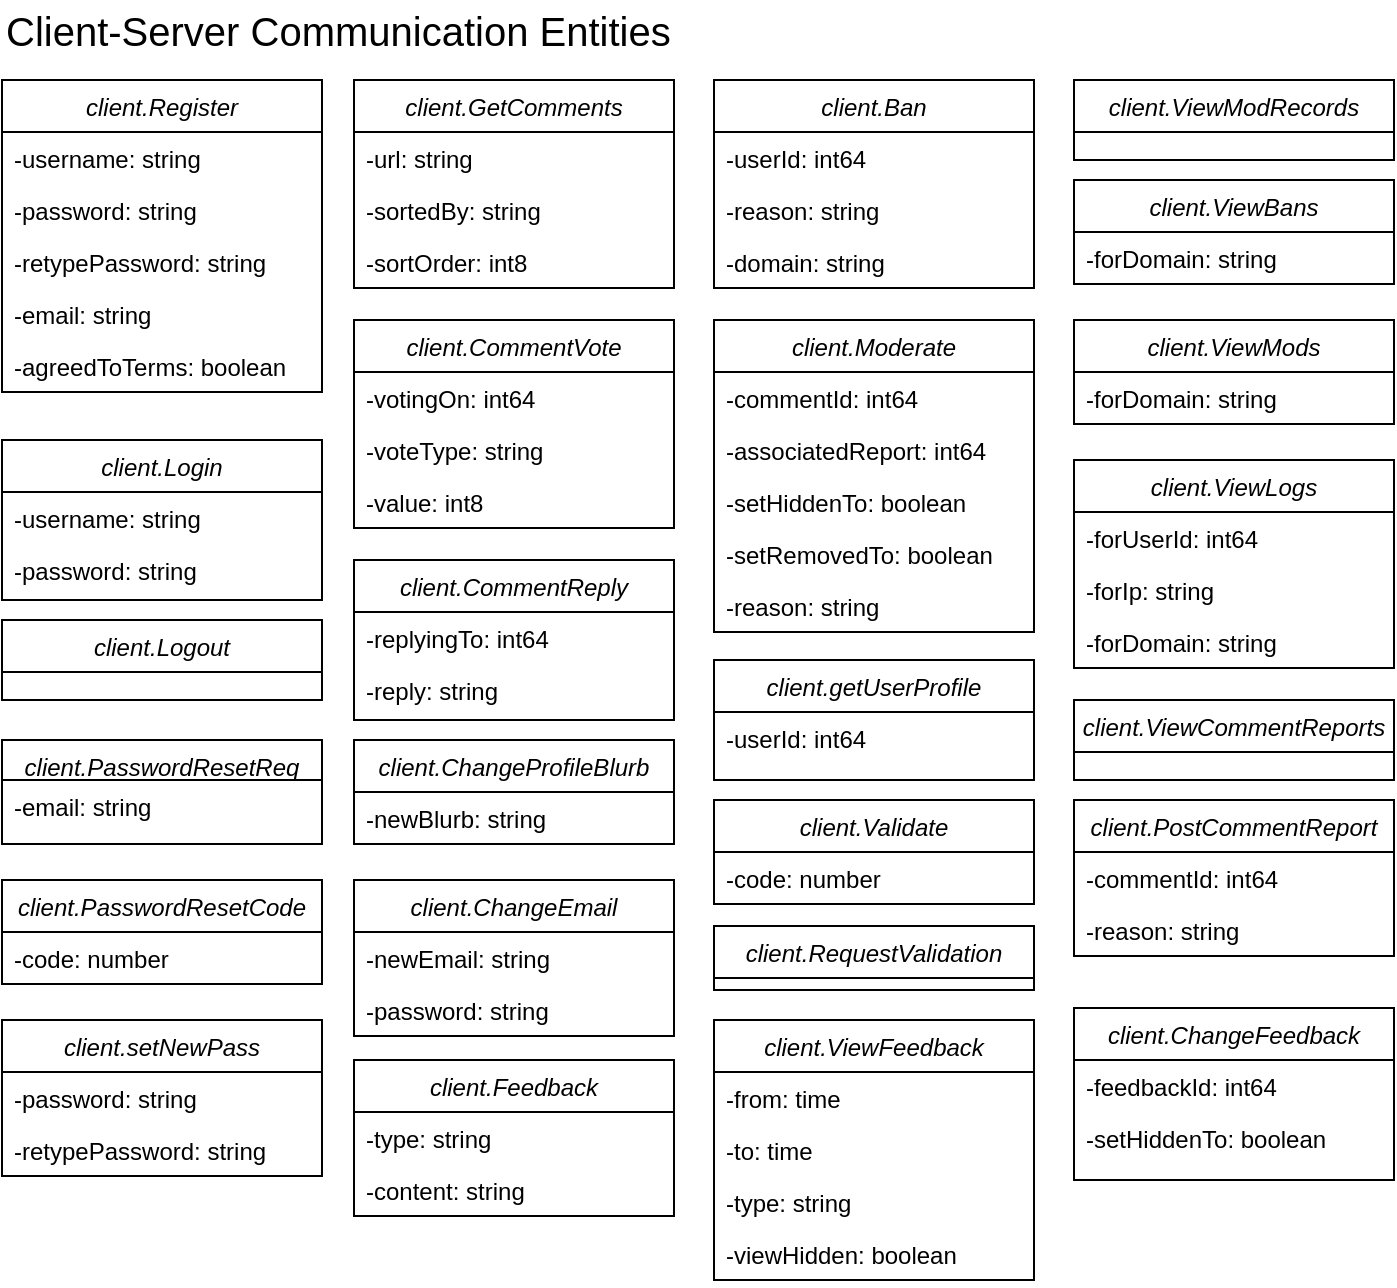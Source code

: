 <mxfile version="20.5.3" type="device"><diagram id="C5RBs43oDa-KdzZeNtuy" name="Page-1"><mxGraphModel dx="1061" dy="1096" grid="1" gridSize="10" guides="1" tooltips="1" connect="1" arrows="1" fold="1" page="1" pageScale="1" pageWidth="827" pageHeight="1169" math="0" shadow="0"><root><mxCell id="WIyWlLk6GJQsqaUBKTNV-0"/><mxCell id="WIyWlLk6GJQsqaUBKTNV-1" parent="WIyWlLk6GJQsqaUBKTNV-0"/><mxCell id="zkfFHV4jXpPFQw0GAbJ--0" value="client.CommentReply" style="swimlane;fontStyle=2;align=center;verticalAlign=top;childLayout=stackLayout;horizontal=1;startSize=26;horizontalStack=0;resizeParent=1;resizeLast=0;collapsible=1;marginBottom=0;rounded=0;shadow=0;strokeWidth=1;" parent="WIyWlLk6GJQsqaUBKTNV-1" vertex="1"><mxGeometry x="196" y="290" width="160" height="80" as="geometry"><mxRectangle x="230" y="140" width="160" height="26" as="alternateBounds"/></mxGeometry></mxCell><mxCell id="zkfFHV4jXpPFQw0GAbJ--1" value="-replyingTo: int64" style="text;align=left;verticalAlign=top;spacingLeft=4;spacingRight=4;overflow=hidden;rotatable=0;points=[[0,0.5],[1,0.5]];portConstraint=eastwest;" parent="zkfFHV4jXpPFQw0GAbJ--0" vertex="1"><mxGeometry y="26" width="160" height="26" as="geometry"/></mxCell><mxCell id="zkfFHV4jXpPFQw0GAbJ--2" value="-reply: string" style="text;align=left;verticalAlign=top;spacingLeft=4;spacingRight=4;overflow=hidden;rotatable=0;points=[[0,0.5],[1,0.5]];portConstraint=eastwest;rounded=0;shadow=0;html=0;" parent="zkfFHV4jXpPFQw0GAbJ--0" vertex="1"><mxGeometry y="52" width="160" height="26" as="geometry"/></mxCell><mxCell id="snXZqqnooMRKyuVAWHmH-0" value="client.CommentVote" style="swimlane;fontStyle=2;align=center;verticalAlign=top;childLayout=stackLayout;horizontal=1;startSize=26;horizontalStack=0;resizeParent=1;resizeLast=0;collapsible=1;marginBottom=0;rounded=0;shadow=0;strokeWidth=1;" parent="WIyWlLk6GJQsqaUBKTNV-1" vertex="1"><mxGeometry x="196" y="170" width="160" height="104" as="geometry"><mxRectangle x="230" y="140" width="160" height="26" as="alternateBounds"/></mxGeometry></mxCell><mxCell id="snXZqqnooMRKyuVAWHmH-1" value="-votingOn: int64" style="text;align=left;verticalAlign=top;spacingLeft=4;spacingRight=4;overflow=hidden;rotatable=0;points=[[0,0.5],[1,0.5]];portConstraint=eastwest;" parent="snXZqqnooMRKyuVAWHmH-0" vertex="1"><mxGeometry y="26" width="160" height="26" as="geometry"/></mxCell><mxCell id="snXZqqnooMRKyuVAWHmH-2" value="-voteType: string" style="text;align=left;verticalAlign=top;spacingLeft=4;spacingRight=4;overflow=hidden;rotatable=0;points=[[0,0.5],[1,0.5]];portConstraint=eastwest;rounded=0;shadow=0;html=0;" parent="snXZqqnooMRKyuVAWHmH-0" vertex="1"><mxGeometry y="52" width="160" height="26" as="geometry"/></mxCell><mxCell id="snXZqqnooMRKyuVAWHmH-3" value="-value: int8" style="text;align=left;verticalAlign=top;spacingLeft=4;spacingRight=4;overflow=hidden;rotatable=0;points=[[0,0.5],[1,0.5]];portConstraint=eastwest;rounded=0;shadow=0;html=0;" parent="snXZqqnooMRKyuVAWHmH-0" vertex="1"><mxGeometry y="78" width="160" height="26" as="geometry"/></mxCell><mxCell id="snXZqqnooMRKyuVAWHmH-4" value="client.GetComments" style="swimlane;fontStyle=2;align=center;verticalAlign=top;childLayout=stackLayout;horizontal=1;startSize=26;horizontalStack=0;resizeParent=1;resizeLast=0;collapsible=1;marginBottom=0;rounded=0;shadow=0;strokeWidth=1;" parent="WIyWlLk6GJQsqaUBKTNV-1" vertex="1"><mxGeometry x="196" y="50" width="160" height="104" as="geometry"><mxRectangle x="230" y="140" width="160" height="26" as="alternateBounds"/></mxGeometry></mxCell><mxCell id="snXZqqnooMRKyuVAWHmH-5" value="-url: string" style="text;align=left;verticalAlign=top;spacingLeft=4;spacingRight=4;overflow=hidden;rotatable=0;points=[[0,0.5],[1,0.5]];portConstraint=eastwest;" parent="snXZqqnooMRKyuVAWHmH-4" vertex="1"><mxGeometry y="26" width="160" height="26" as="geometry"/></mxCell><mxCell id="snXZqqnooMRKyuVAWHmH-6" value="-sortedBy: string" style="text;align=left;verticalAlign=top;spacingLeft=4;spacingRight=4;overflow=hidden;rotatable=0;points=[[0,0.5],[1,0.5]];portConstraint=eastwest;rounded=0;shadow=0;html=0;" parent="snXZqqnooMRKyuVAWHmH-4" vertex="1"><mxGeometry y="52" width="160" height="26" as="geometry"/></mxCell><mxCell id="snXZqqnooMRKyuVAWHmH-7" value="-sortOrder: int8" style="text;align=left;verticalAlign=top;spacingLeft=4;spacingRight=4;overflow=hidden;rotatable=0;points=[[0,0.5],[1,0.5]];portConstraint=eastwest;rounded=0;shadow=0;html=0;" parent="snXZqqnooMRKyuVAWHmH-4" vertex="1"><mxGeometry y="78" width="160" height="26" as="geometry"/></mxCell><mxCell id="snXZqqnooMRKyuVAWHmH-12" value="client.getUserProfile" style="swimlane;fontStyle=2;align=center;verticalAlign=top;childLayout=stackLayout;horizontal=1;startSize=26;horizontalStack=0;resizeParent=1;resizeLast=0;collapsible=1;marginBottom=0;rounded=0;shadow=0;strokeWidth=1;" parent="WIyWlLk6GJQsqaUBKTNV-1" vertex="1"><mxGeometry x="376" y="340" width="160" height="60" as="geometry"><mxRectangle x="230" y="140" width="160" height="26" as="alternateBounds"/></mxGeometry></mxCell><mxCell id="snXZqqnooMRKyuVAWHmH-13" value="-userId: int64" style="text;align=left;verticalAlign=top;spacingLeft=4;spacingRight=4;overflow=hidden;rotatable=0;points=[[0,0.5],[1,0.5]];portConstraint=eastwest;" parent="snXZqqnooMRKyuVAWHmH-12" vertex="1"><mxGeometry y="26" width="160" height="26" as="geometry"/></mxCell><mxCell id="PyObw-xVdjRMz8pGVixC-0" value="client.PostCommentReport" style="swimlane;fontStyle=2;align=center;verticalAlign=top;childLayout=stackLayout;horizontal=1;startSize=26;horizontalStack=0;resizeParent=1;resizeLast=0;collapsible=1;marginBottom=0;rounded=0;shadow=0;strokeWidth=1;" parent="WIyWlLk6GJQsqaUBKTNV-1" vertex="1"><mxGeometry x="556" y="410" width="160" height="78" as="geometry"><mxRectangle x="230" y="140" width="160" height="26" as="alternateBounds"/></mxGeometry></mxCell><mxCell id="PyObw-xVdjRMz8pGVixC-1" value="-commentId: int64" style="text;align=left;verticalAlign=top;spacingLeft=4;spacingRight=4;overflow=hidden;rotatable=0;points=[[0,0.5],[1,0.5]];portConstraint=eastwest;" parent="PyObw-xVdjRMz8pGVixC-0" vertex="1"><mxGeometry y="26" width="160" height="26" as="geometry"/></mxCell><mxCell id="PyObw-xVdjRMz8pGVixC-2" value="-reason: string" style="text;align=left;verticalAlign=top;spacingLeft=4;spacingRight=4;overflow=hidden;rotatable=0;points=[[0,0.5],[1,0.5]];portConstraint=eastwest;" parent="PyObw-xVdjRMz8pGVixC-0" vertex="1"><mxGeometry y="52" width="160" height="26" as="geometry"/></mxCell><mxCell id="PyObw-xVdjRMz8pGVixC-3" value="client.ViewCommentReports" style="swimlane;fontStyle=2;align=center;verticalAlign=top;childLayout=stackLayout;horizontal=1;startSize=26;horizontalStack=0;resizeParent=1;resizeLast=0;collapsible=1;marginBottom=0;rounded=0;shadow=0;strokeWidth=1;" parent="WIyWlLk6GJQsqaUBKTNV-1" vertex="1"><mxGeometry x="556" y="360" width="160" height="40" as="geometry"><mxRectangle x="230" y="140" width="160" height="26" as="alternateBounds"/></mxGeometry></mxCell><mxCell id="PyObw-xVdjRMz8pGVixC-5" value="client.ViewModRecords" style="swimlane;fontStyle=2;align=center;verticalAlign=top;childLayout=stackLayout;horizontal=1;startSize=26;horizontalStack=0;resizeParent=1;resizeLast=0;collapsible=1;marginBottom=0;rounded=0;shadow=0;strokeWidth=1;" parent="WIyWlLk6GJQsqaUBKTNV-1" vertex="1"><mxGeometry x="556" y="50" width="160" height="40" as="geometry"><mxRectangle x="230" y="140" width="160" height="26" as="alternateBounds"/></mxGeometry></mxCell><mxCell id="PyObw-xVdjRMz8pGVixC-6" value="client.ViewLogs" style="swimlane;fontStyle=2;align=center;verticalAlign=top;childLayout=stackLayout;horizontal=1;startSize=26;horizontalStack=0;resizeParent=1;resizeLast=0;collapsible=1;marginBottom=0;rounded=0;shadow=0;strokeWidth=1;" parent="WIyWlLk6GJQsqaUBKTNV-1" vertex="1"><mxGeometry x="556" y="240" width="160" height="104" as="geometry"><mxRectangle x="230" y="140" width="160" height="26" as="alternateBounds"/></mxGeometry></mxCell><mxCell id="PyObw-xVdjRMz8pGVixC-7" value="-forUserId: int64" style="text;align=left;verticalAlign=top;spacingLeft=4;spacingRight=4;overflow=hidden;rotatable=0;points=[[0,0.5],[1,0.5]];portConstraint=eastwest;" parent="PyObw-xVdjRMz8pGVixC-6" vertex="1"><mxGeometry y="26" width="160" height="26" as="geometry"/></mxCell><mxCell id="PyObw-xVdjRMz8pGVixC-8" value="-forIp: string" style="text;align=left;verticalAlign=top;spacingLeft=4;spacingRight=4;overflow=hidden;rotatable=0;points=[[0,0.5],[1,0.5]];portConstraint=eastwest;" parent="PyObw-xVdjRMz8pGVixC-6" vertex="1"><mxGeometry y="52" width="160" height="26" as="geometry"/></mxCell><mxCell id="PyObw-xVdjRMz8pGVixC-9" value="-forDomain: string" style="text;align=left;verticalAlign=top;spacingLeft=4;spacingRight=4;overflow=hidden;rotatable=0;points=[[0,0.5],[1,0.5]];portConstraint=eastwest;" parent="PyObw-xVdjRMz8pGVixC-6" vertex="1"><mxGeometry y="78" width="160" height="26" as="geometry"/></mxCell><mxCell id="PyObw-xVdjRMz8pGVixC-10" value="client.ViewMods" style="swimlane;fontStyle=2;align=center;verticalAlign=top;childLayout=stackLayout;horizontal=1;startSize=26;horizontalStack=0;resizeParent=1;resizeLast=0;collapsible=1;marginBottom=0;rounded=0;shadow=0;strokeWidth=1;" parent="WIyWlLk6GJQsqaUBKTNV-1" vertex="1"><mxGeometry x="556" y="170" width="160" height="52" as="geometry"><mxRectangle x="230" y="140" width="160" height="26" as="alternateBounds"/></mxGeometry></mxCell><mxCell id="PyObw-xVdjRMz8pGVixC-11" value="-forDomain: string" style="text;align=left;verticalAlign=top;spacingLeft=4;spacingRight=4;overflow=hidden;rotatable=0;points=[[0,0.5],[1,0.5]];portConstraint=eastwest;" parent="PyObw-xVdjRMz8pGVixC-10" vertex="1"><mxGeometry y="26" width="160" height="26" as="geometry"/></mxCell><mxCell id="PyObw-xVdjRMz8pGVixC-12" value="client.Ban" style="swimlane;fontStyle=2;align=center;verticalAlign=top;childLayout=stackLayout;horizontal=1;startSize=26;horizontalStack=0;resizeParent=1;resizeLast=0;collapsible=1;marginBottom=0;rounded=0;shadow=0;strokeWidth=1;" parent="WIyWlLk6GJQsqaUBKTNV-1" vertex="1"><mxGeometry x="376" y="50" width="160" height="104" as="geometry"><mxRectangle x="230" y="140" width="160" height="26" as="alternateBounds"/></mxGeometry></mxCell><mxCell id="PyObw-xVdjRMz8pGVixC-13" value="-userId: int64" style="text;align=left;verticalAlign=top;spacingLeft=4;spacingRight=4;overflow=hidden;rotatable=0;points=[[0,0.5],[1,0.5]];portConstraint=eastwest;" parent="PyObw-xVdjRMz8pGVixC-12" vertex="1"><mxGeometry y="26" width="160" height="26" as="geometry"/></mxCell><mxCell id="PyObw-xVdjRMz8pGVixC-14" value="-reason: string" style="text;align=left;verticalAlign=top;spacingLeft=4;spacingRight=4;overflow=hidden;rotatable=0;points=[[0,0.5],[1,0.5]];portConstraint=eastwest;" parent="PyObw-xVdjRMz8pGVixC-12" vertex="1"><mxGeometry y="52" width="160" height="26" as="geometry"/></mxCell><mxCell id="PyObw-xVdjRMz8pGVixC-15" value="-domain: string" style="text;align=left;verticalAlign=top;spacingLeft=4;spacingRight=4;overflow=hidden;rotatable=0;points=[[0,0.5],[1,0.5]];portConstraint=eastwest;" parent="PyObw-xVdjRMz8pGVixC-12" vertex="1"><mxGeometry y="78" width="160" height="26" as="geometry"/></mxCell><mxCell id="PyObw-xVdjRMz8pGVixC-16" value="client.ViewBans" style="swimlane;fontStyle=2;align=center;verticalAlign=top;childLayout=stackLayout;horizontal=1;startSize=26;horizontalStack=0;resizeParent=1;resizeLast=0;collapsible=1;marginBottom=0;rounded=0;shadow=0;strokeWidth=1;" parent="WIyWlLk6GJQsqaUBKTNV-1" vertex="1"><mxGeometry x="556" y="100" width="160" height="52" as="geometry"><mxRectangle x="230" y="140" width="160" height="26" as="alternateBounds"/></mxGeometry></mxCell><mxCell id="PyObw-xVdjRMz8pGVixC-17" value="-forDomain: string" style="text;align=left;verticalAlign=top;spacingLeft=4;spacingRight=4;overflow=hidden;rotatable=0;points=[[0,0.5],[1,0.5]];portConstraint=eastwest;" parent="PyObw-xVdjRMz8pGVixC-16" vertex="1"><mxGeometry y="26" width="160" height="26" as="geometry"/></mxCell><mxCell id="PyObw-xVdjRMz8pGVixC-18" value="client.Login" style="swimlane;fontStyle=2;align=center;verticalAlign=top;childLayout=stackLayout;horizontal=1;startSize=26;horizontalStack=0;resizeParent=1;resizeLast=0;collapsible=1;marginBottom=0;rounded=0;shadow=0;strokeWidth=1;" parent="WIyWlLk6GJQsqaUBKTNV-1" vertex="1"><mxGeometry x="20" y="230" width="160" height="80" as="geometry"><mxRectangle x="230" y="140" width="160" height="26" as="alternateBounds"/></mxGeometry></mxCell><mxCell id="PyObw-xVdjRMz8pGVixC-19" value="-username: string" style="text;align=left;verticalAlign=top;spacingLeft=4;spacingRight=4;overflow=hidden;rotatable=0;points=[[0,0.5],[1,0.5]];portConstraint=eastwest;" parent="PyObw-xVdjRMz8pGVixC-18" vertex="1"><mxGeometry y="26" width="160" height="26" as="geometry"/></mxCell><mxCell id="PyObw-xVdjRMz8pGVixC-20" value="-password: string&#10;" style="text;align=left;verticalAlign=top;spacingLeft=4;spacingRight=4;overflow=hidden;rotatable=0;points=[[0,0.5],[1,0.5]];portConstraint=eastwest;" parent="PyObw-xVdjRMz8pGVixC-18" vertex="1"><mxGeometry y="52" width="160" height="26" as="geometry"/></mxCell><mxCell id="PyObw-xVdjRMz8pGVixC-22" value="client.Logout" style="swimlane;fontStyle=2;align=center;verticalAlign=top;childLayout=stackLayout;horizontal=1;startSize=26;horizontalStack=0;resizeParent=1;resizeLast=0;collapsible=1;marginBottom=0;rounded=0;shadow=0;strokeWidth=1;" parent="WIyWlLk6GJQsqaUBKTNV-1" vertex="1"><mxGeometry x="20" y="320" width="160" height="40" as="geometry"><mxRectangle x="230" y="140" width="160" height="26" as="alternateBounds"/></mxGeometry></mxCell><mxCell id="PyObw-xVdjRMz8pGVixC-23" value="client.Register" style="swimlane;fontStyle=2;align=center;verticalAlign=top;childLayout=stackLayout;horizontal=1;startSize=26;horizontalStack=0;resizeParent=1;resizeLast=0;collapsible=1;marginBottom=0;rounded=0;shadow=0;strokeWidth=1;" parent="WIyWlLk6GJQsqaUBKTNV-1" vertex="1"><mxGeometry x="20" y="50" width="160" height="156" as="geometry"><mxRectangle x="230" y="140" width="160" height="26" as="alternateBounds"/></mxGeometry></mxCell><mxCell id="PyObw-xVdjRMz8pGVixC-24" value="-username: string" style="text;align=left;verticalAlign=top;spacingLeft=4;spacingRight=4;overflow=hidden;rotatable=0;points=[[0,0.5],[1,0.5]];portConstraint=eastwest;" parent="PyObw-xVdjRMz8pGVixC-23" vertex="1"><mxGeometry y="26" width="160" height="26" as="geometry"/></mxCell><mxCell id="PyObw-xVdjRMz8pGVixC-25" value="-password: string&#10;" style="text;align=left;verticalAlign=top;spacingLeft=4;spacingRight=4;overflow=hidden;rotatable=0;points=[[0,0.5],[1,0.5]];portConstraint=eastwest;" parent="PyObw-xVdjRMz8pGVixC-23" vertex="1"><mxGeometry y="52" width="160" height="26" as="geometry"/></mxCell><mxCell id="PyObw-xVdjRMz8pGVixC-26" value="-retypePassword: string" style="text;align=left;verticalAlign=top;spacingLeft=4;spacingRight=4;overflow=hidden;rotatable=0;points=[[0,0.5],[1,0.5]];portConstraint=eastwest;" parent="PyObw-xVdjRMz8pGVixC-23" vertex="1"><mxGeometry y="78" width="160" height="26" as="geometry"/></mxCell><mxCell id="PyObw-xVdjRMz8pGVixC-27" value="-email: string" style="text;align=left;verticalAlign=top;spacingLeft=4;spacingRight=4;overflow=hidden;rotatable=0;points=[[0,0.5],[1,0.5]];portConstraint=eastwest;" parent="PyObw-xVdjRMz8pGVixC-23" vertex="1"><mxGeometry y="104" width="160" height="26" as="geometry"/></mxCell><mxCell id="PyObw-xVdjRMz8pGVixC-28" value="-agreedToTerms: boolean" style="text;align=left;verticalAlign=top;spacingLeft=4;spacingRight=4;overflow=hidden;rotatable=0;points=[[0,0.5],[1,0.5]];portConstraint=eastwest;" parent="PyObw-xVdjRMz8pGVixC-23" vertex="1"><mxGeometry y="130" width="160" height="26" as="geometry"/></mxCell><mxCell id="LtO-KbBI3fka6PKyCXVS-1" value="client.Moderate" style="swimlane;fontStyle=2;align=center;verticalAlign=top;childLayout=stackLayout;horizontal=1;startSize=26;horizontalStack=0;resizeParent=1;resizeLast=0;collapsible=1;marginBottom=0;rounded=0;shadow=0;strokeWidth=1;" parent="WIyWlLk6GJQsqaUBKTNV-1" vertex="1"><mxGeometry x="376" y="170" width="160" height="156" as="geometry"><mxRectangle x="230" y="140" width="160" height="26" as="alternateBounds"/></mxGeometry></mxCell><mxCell id="LtO-KbBI3fka6PKyCXVS-2" value="-commentId: int64" style="text;align=left;verticalAlign=top;spacingLeft=4;spacingRight=4;overflow=hidden;rotatable=0;points=[[0,0.5],[1,0.5]];portConstraint=eastwest;" parent="LtO-KbBI3fka6PKyCXVS-1" vertex="1"><mxGeometry y="26" width="160" height="26" as="geometry"/></mxCell><mxCell id="LtO-KbBI3fka6PKyCXVS-3" value="-associatedReport: int64" style="text;align=left;verticalAlign=top;spacingLeft=4;spacingRight=4;overflow=hidden;rotatable=0;points=[[0,0.5],[1,0.5]];portConstraint=eastwest;" parent="LtO-KbBI3fka6PKyCXVS-1" vertex="1"><mxGeometry y="52" width="160" height="26" as="geometry"/></mxCell><mxCell id="LtO-KbBI3fka6PKyCXVS-4" value="-setHiddenTo: boolean" style="text;align=left;verticalAlign=top;spacingLeft=4;spacingRight=4;overflow=hidden;rotatable=0;points=[[0,0.5],[1,0.5]];portConstraint=eastwest;" parent="LtO-KbBI3fka6PKyCXVS-1" vertex="1"><mxGeometry y="78" width="160" height="26" as="geometry"/></mxCell><mxCell id="LtO-KbBI3fka6PKyCXVS-5" value="-setRemovedTo: boolean" style="text;align=left;verticalAlign=top;spacingLeft=4;spacingRight=4;overflow=hidden;rotatable=0;points=[[0,0.5],[1,0.5]];portConstraint=eastwest;" parent="LtO-KbBI3fka6PKyCXVS-1" vertex="1"><mxGeometry y="104" width="160" height="26" as="geometry"/></mxCell><mxCell id="LtO-KbBI3fka6PKyCXVS-6" value="-reason: string" style="text;align=left;verticalAlign=top;spacingLeft=4;spacingRight=4;overflow=hidden;rotatable=0;points=[[0,0.5],[1,0.5]];portConstraint=eastwest;" parent="LtO-KbBI3fka6PKyCXVS-1" vertex="1"><mxGeometry y="130" width="160" height="26" as="geometry"/></mxCell><mxCell id="drRniZbNzslDYXodp92B-0" value="client.ChangeProfileBlurb" style="swimlane;fontStyle=2;align=center;verticalAlign=top;childLayout=stackLayout;horizontal=1;startSize=26;horizontalStack=0;resizeParent=1;resizeLast=0;collapsible=1;marginBottom=0;rounded=0;shadow=0;strokeWidth=1;" parent="WIyWlLk6GJQsqaUBKTNV-1" vertex="1"><mxGeometry x="196" y="380" width="160" height="52" as="geometry"><mxRectangle x="230" y="140" width="160" height="26" as="alternateBounds"/></mxGeometry></mxCell><mxCell id="drRniZbNzslDYXodp92B-1" value="-newBlurb: string" style="text;align=left;verticalAlign=top;spacingLeft=4;spacingRight=4;overflow=hidden;rotatable=0;points=[[0,0.5],[1,0.5]];portConstraint=eastwest;" parent="drRniZbNzslDYXodp92B-0" vertex="1"><mxGeometry y="26" width="160" height="26" as="geometry"/></mxCell><mxCell id="drRniZbNzslDYXodp92B-3" value="client.ChangeEmail" style="swimlane;fontStyle=2;align=center;verticalAlign=top;childLayout=stackLayout;horizontal=1;startSize=26;horizontalStack=0;resizeParent=1;resizeLast=0;collapsible=1;marginBottom=0;rounded=0;shadow=0;strokeWidth=1;" parent="WIyWlLk6GJQsqaUBKTNV-1" vertex="1"><mxGeometry x="196" y="450" width="160" height="78" as="geometry"><mxRectangle x="230" y="140" width="160" height="26" as="alternateBounds"/></mxGeometry></mxCell><mxCell id="drRniZbNzslDYXodp92B-4" value="-newEmail: string" style="text;align=left;verticalAlign=top;spacingLeft=4;spacingRight=4;overflow=hidden;rotatable=0;points=[[0,0.5],[1,0.5]];portConstraint=eastwest;" parent="drRniZbNzslDYXodp92B-3" vertex="1"><mxGeometry y="26" width="160" height="26" as="geometry"/></mxCell><mxCell id="drRniZbNzslDYXodp92B-5" value="-password: string" style="text;align=left;verticalAlign=top;spacingLeft=4;spacingRight=4;overflow=hidden;rotatable=0;points=[[0,0.5],[1,0.5]];portConstraint=eastwest;" parent="drRniZbNzslDYXodp92B-3" vertex="1"><mxGeometry y="52" width="160" height="26" as="geometry"/></mxCell><mxCell id="drRniZbNzslDYXodp92B-6" value="client.PasswordResetReq" style="swimlane;fontStyle=2;align=center;verticalAlign=top;childLayout=stackLayout;horizontal=1;startSize=20;horizontalStack=0;resizeParent=1;resizeLast=0;collapsible=1;marginBottom=0;rounded=0;shadow=0;strokeWidth=1;" parent="WIyWlLk6GJQsqaUBKTNV-1" vertex="1"><mxGeometry x="20" y="380" width="160" height="52" as="geometry"><mxRectangle x="230" y="140" width="160" height="26" as="alternateBounds"/></mxGeometry></mxCell><mxCell id="drRniZbNzslDYXodp92B-7" value="-email: string" style="text;align=left;verticalAlign=top;spacingLeft=4;spacingRight=4;overflow=hidden;rotatable=0;points=[[0,0.5],[1,0.5]];portConstraint=eastwest;" parent="drRniZbNzslDYXodp92B-6" vertex="1"><mxGeometry y="20" width="160" height="26" as="geometry"/></mxCell><mxCell id="3OXBezlfQLKZk46glUkg-0" value="client.PasswordResetCode" style="swimlane;fontStyle=2;align=center;verticalAlign=top;childLayout=stackLayout;horizontal=1;startSize=26;horizontalStack=0;resizeParent=1;resizeLast=0;collapsible=1;marginBottom=0;rounded=0;shadow=0;strokeWidth=1;" parent="WIyWlLk6GJQsqaUBKTNV-1" vertex="1"><mxGeometry x="20" y="450" width="160" height="52" as="geometry"><mxRectangle x="230" y="140" width="160" height="26" as="alternateBounds"/></mxGeometry></mxCell><mxCell id="3OXBezlfQLKZk46glUkg-1" value="-code: number" style="text;align=left;verticalAlign=top;spacingLeft=4;spacingRight=4;overflow=hidden;rotatable=0;points=[[0,0.5],[1,0.5]];portConstraint=eastwest;" parent="3OXBezlfQLKZk46glUkg-0" vertex="1"><mxGeometry y="26" width="160" height="26" as="geometry"/></mxCell><mxCell id="3OXBezlfQLKZk46glUkg-2" value="client.setNewPass" style="swimlane;fontStyle=2;align=center;verticalAlign=top;childLayout=stackLayout;horizontal=1;startSize=26;horizontalStack=0;resizeParent=1;resizeLast=0;collapsible=1;marginBottom=0;rounded=0;shadow=0;strokeWidth=1;" parent="WIyWlLk6GJQsqaUBKTNV-1" vertex="1"><mxGeometry x="20" y="520" width="160" height="78" as="geometry"><mxRectangle x="230" y="140" width="160" height="26" as="alternateBounds"/></mxGeometry></mxCell><mxCell id="3OXBezlfQLKZk46glUkg-3" value="-password: string" style="text;align=left;verticalAlign=top;spacingLeft=4;spacingRight=4;overflow=hidden;rotatable=0;points=[[0,0.5],[1,0.5]];portConstraint=eastwest;" parent="3OXBezlfQLKZk46glUkg-2" vertex="1"><mxGeometry y="26" width="160" height="26" as="geometry"/></mxCell><mxCell id="3OXBezlfQLKZk46glUkg-4" value="-retypePassword: string" style="text;align=left;verticalAlign=top;spacingLeft=4;spacingRight=4;overflow=hidden;rotatable=0;points=[[0,0.5],[1,0.5]];portConstraint=eastwest;" parent="3OXBezlfQLKZk46glUkg-2" vertex="1"><mxGeometry y="52" width="160" height="26" as="geometry"/></mxCell><mxCell id="3OXBezlfQLKZk46glUkg-5" value="client.Validate" style="swimlane;fontStyle=2;align=center;verticalAlign=top;childLayout=stackLayout;horizontal=1;startSize=26;horizontalStack=0;resizeParent=1;resizeLast=0;collapsible=1;marginBottom=0;rounded=0;shadow=0;strokeWidth=1;" parent="WIyWlLk6GJQsqaUBKTNV-1" vertex="1"><mxGeometry x="376" y="410" width="160" height="52" as="geometry"><mxRectangle x="230" y="140" width="160" height="26" as="alternateBounds"/></mxGeometry></mxCell><mxCell id="3OXBezlfQLKZk46glUkg-6" value="-code: number" style="text;align=left;verticalAlign=top;spacingLeft=4;spacingRight=4;overflow=hidden;rotatable=0;points=[[0,0.5],[1,0.5]];portConstraint=eastwest;" parent="3OXBezlfQLKZk46glUkg-5" vertex="1"><mxGeometry y="26" width="160" height="26" as="geometry"/></mxCell><mxCell id="3OXBezlfQLKZk46glUkg-8" value="client.RequestValidation" style="swimlane;fontStyle=2;align=center;verticalAlign=top;childLayout=stackLayout;horizontal=1;startSize=26;horizontalStack=0;resizeParent=1;resizeLast=0;collapsible=1;marginBottom=0;rounded=0;shadow=0;strokeWidth=1;" parent="WIyWlLk6GJQsqaUBKTNV-1" vertex="1"><mxGeometry x="376" y="473" width="160" height="32" as="geometry"><mxRectangle x="230" y="140" width="160" height="26" as="alternateBounds"/></mxGeometry></mxCell><mxCell id="FEPzhd60SnUc4Z5Gmf0F-0" value="client.Feedback" style="swimlane;fontStyle=2;align=center;verticalAlign=top;childLayout=stackLayout;horizontal=1;startSize=26;horizontalStack=0;resizeParent=1;resizeLast=0;collapsible=1;marginBottom=0;rounded=0;shadow=0;strokeWidth=1;" vertex="1" parent="WIyWlLk6GJQsqaUBKTNV-1"><mxGeometry x="196" y="540" width="160" height="78" as="geometry"><mxRectangle x="230" y="140" width="160" height="26" as="alternateBounds"/></mxGeometry></mxCell><mxCell id="FEPzhd60SnUc4Z5Gmf0F-1" value="-type: string" style="text;align=left;verticalAlign=top;spacingLeft=4;spacingRight=4;overflow=hidden;rotatable=0;points=[[0,0.5],[1,0.5]];portConstraint=eastwest;" vertex="1" parent="FEPzhd60SnUc4Z5Gmf0F-0"><mxGeometry y="26" width="160" height="26" as="geometry"/></mxCell><mxCell id="FEPzhd60SnUc4Z5Gmf0F-2" value="-content: string" style="text;align=left;verticalAlign=top;spacingLeft=4;spacingRight=4;overflow=hidden;rotatable=0;points=[[0,0.5],[1,0.5]];portConstraint=eastwest;" vertex="1" parent="FEPzhd60SnUc4Z5Gmf0F-0"><mxGeometry y="52" width="160" height="26" as="geometry"/></mxCell><mxCell id="FEPzhd60SnUc4Z5Gmf0F-4" value="client.ViewFeedback" style="swimlane;fontStyle=2;align=center;verticalAlign=top;childLayout=stackLayout;horizontal=1;startSize=26;horizontalStack=0;resizeParent=1;resizeLast=0;collapsible=1;marginBottom=0;rounded=0;shadow=0;strokeWidth=1;" vertex="1" parent="WIyWlLk6GJQsqaUBKTNV-1"><mxGeometry x="376" y="520" width="160" height="130" as="geometry"><mxRectangle x="230" y="140" width="160" height="26" as="alternateBounds"/></mxGeometry></mxCell><mxCell id="FEPzhd60SnUc4Z5Gmf0F-5" value="-from: time" style="text;align=left;verticalAlign=top;spacingLeft=4;spacingRight=4;overflow=hidden;rotatable=0;points=[[0,0.5],[1,0.5]];portConstraint=eastwest;" vertex="1" parent="FEPzhd60SnUc4Z5Gmf0F-4"><mxGeometry y="26" width="160" height="26" as="geometry"/></mxCell><mxCell id="FEPzhd60SnUc4Z5Gmf0F-6" value="-to: time" style="text;align=left;verticalAlign=top;spacingLeft=4;spacingRight=4;overflow=hidden;rotatable=0;points=[[0,0.5],[1,0.5]];portConstraint=eastwest;" vertex="1" parent="FEPzhd60SnUc4Z5Gmf0F-4"><mxGeometry y="52" width="160" height="26" as="geometry"/></mxCell><mxCell id="FEPzhd60SnUc4Z5Gmf0F-7" value="-type: string" style="text;align=left;verticalAlign=top;spacingLeft=4;spacingRight=4;overflow=hidden;rotatable=0;points=[[0,0.5],[1,0.5]];portConstraint=eastwest;" vertex="1" parent="FEPzhd60SnUc4Z5Gmf0F-4"><mxGeometry y="78" width="160" height="26" as="geometry"/></mxCell><mxCell id="FEPzhd60SnUc4Z5Gmf0F-8" value="-viewHidden: boolean" style="text;align=left;verticalAlign=top;spacingLeft=4;spacingRight=4;overflow=hidden;rotatable=0;points=[[0,0.5],[1,0.5]];portConstraint=eastwest;" vertex="1" parent="FEPzhd60SnUc4Z5Gmf0F-4"><mxGeometry y="104" width="160" height="26" as="geometry"/></mxCell><mxCell id="FEPzhd60SnUc4Z5Gmf0F-9" value="client.ChangeFeedback" style="swimlane;fontStyle=2;align=center;verticalAlign=top;childLayout=stackLayout;horizontal=1;startSize=26;horizontalStack=0;resizeParent=1;resizeLast=0;collapsible=1;marginBottom=0;rounded=0;shadow=0;strokeWidth=1;" vertex="1" parent="WIyWlLk6GJQsqaUBKTNV-1"><mxGeometry x="556" y="514" width="160" height="86" as="geometry"><mxRectangle x="230" y="140" width="160" height="26" as="alternateBounds"/></mxGeometry></mxCell><mxCell id="FEPzhd60SnUc4Z5Gmf0F-10" value="-feedbackId: int64" style="text;align=left;verticalAlign=top;spacingLeft=4;spacingRight=4;overflow=hidden;rotatable=0;points=[[0,0.5],[1,0.5]];portConstraint=eastwest;" vertex="1" parent="FEPzhd60SnUc4Z5Gmf0F-9"><mxGeometry y="26" width="160" height="26" as="geometry"/></mxCell><mxCell id="FEPzhd60SnUc4Z5Gmf0F-11" value="-setHiddenTo: boolean" style="text;align=left;verticalAlign=top;spacingLeft=4;spacingRight=4;overflow=hidden;rotatable=0;points=[[0,0.5],[1,0.5]];portConstraint=eastwest;" vertex="1" parent="FEPzhd60SnUc4Z5Gmf0F-9"><mxGeometry y="52" width="160" height="26" as="geometry"/></mxCell><mxCell id="FEPzhd60SnUc4Z5Gmf0F-15" value="Client-Server Communication Entities" style="text;html=1;strokeColor=none;fillColor=none;align=left;verticalAlign=middle;whiteSpace=wrap;rounded=0;fontSize=20;" vertex="1" parent="WIyWlLk6GJQsqaUBKTNV-1"><mxGeometry x="20" y="10" width="380" height="30" as="geometry"/></mxCell></root></mxGraphModel></diagram></mxfile>